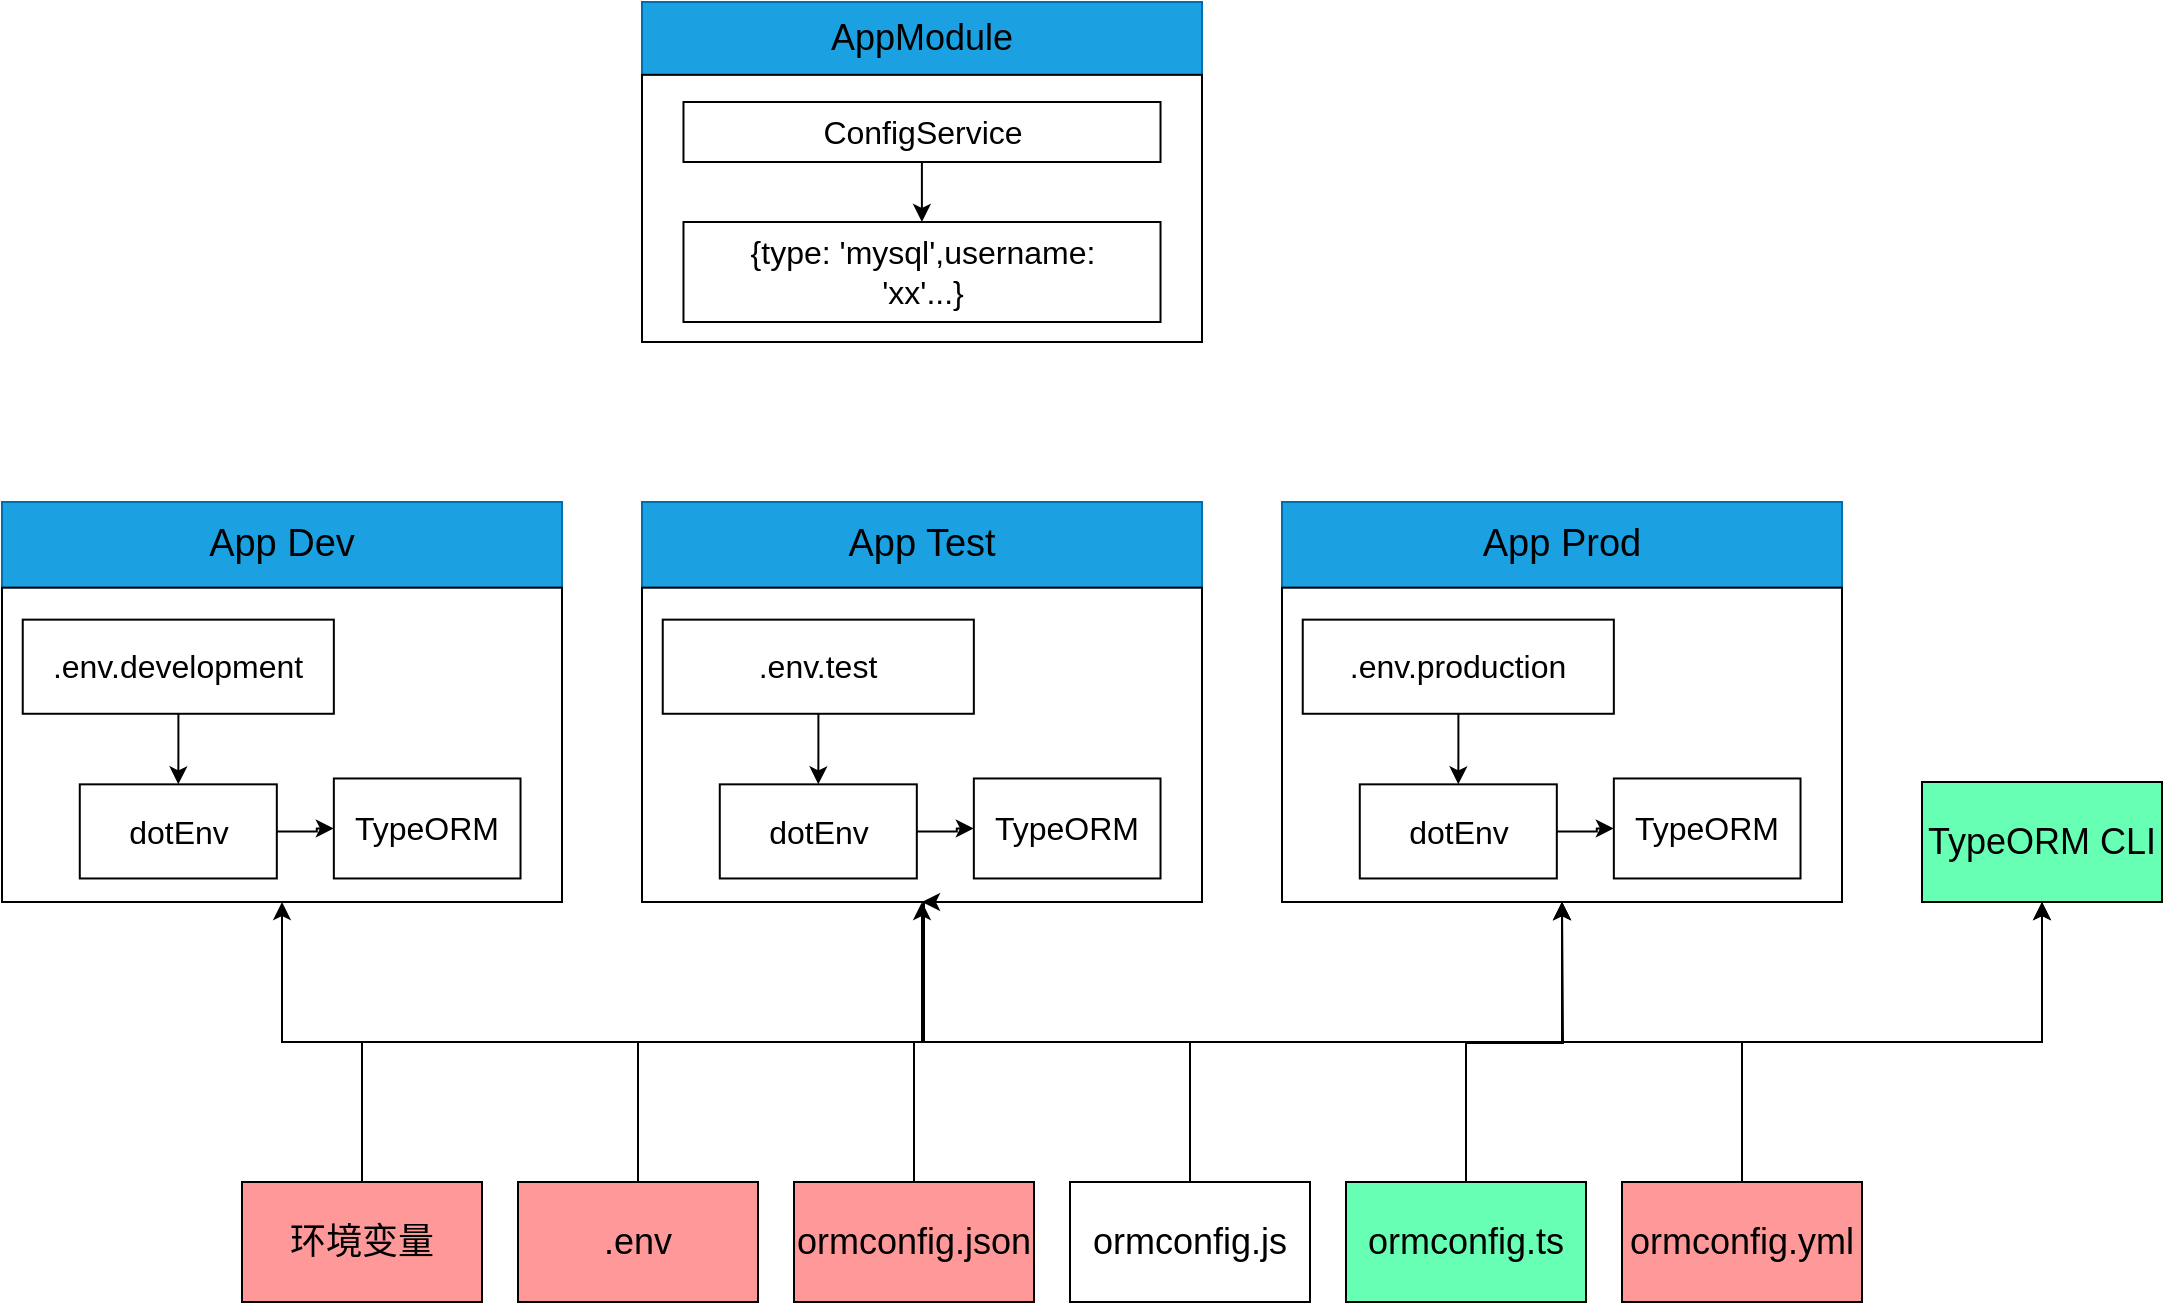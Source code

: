 <mxfile version="23.0.2" type="github">
  <diagram name="第 1 页" id="ZVVCxVtOo5jQRMP403fl">
    <mxGraphModel dx="2893" dy="1097" grid="1" gridSize="10" guides="1" tooltips="1" connect="1" arrows="1" fold="1" page="1" pageScale="1" pageWidth="827" pageHeight="1169" math="0" shadow="0">
      <root>
        <mxCell id="0" />
        <mxCell id="1" parent="0" />
        <mxCell id="D-83X_V-BnBp6cREbU82-21" value="" style="group" vertex="1" connectable="0" parent="1">
          <mxGeometry x="240" y="230" width="280" height="170" as="geometry" />
        </mxCell>
        <mxCell id="D-83X_V-BnBp6cREbU82-19" value="AppModule" style="rounded=0;whiteSpace=wrap;html=1;fillColor=#1ba1e2;strokeColor=#006EAF;fontColor=#000000;fontStyle=0;fontSize=18;" vertex="1" parent="D-83X_V-BnBp6cREbU82-21">
          <mxGeometry width="280" height="36.429" as="geometry" />
        </mxCell>
        <mxCell id="D-83X_V-BnBp6cREbU82-20" value="" style="rounded=0;whiteSpace=wrap;html=1;" vertex="1" parent="D-83X_V-BnBp6cREbU82-21">
          <mxGeometry y="36.43" width="280" height="133.57" as="geometry" />
        </mxCell>
        <mxCell id="D-83X_V-BnBp6cREbU82-27" value="" style="edgeStyle=orthogonalEdgeStyle;rounded=0;orthogonalLoop=1;jettySize=auto;html=1;" edge="1" parent="D-83X_V-BnBp6cREbU82-21" source="D-83X_V-BnBp6cREbU82-22" target="D-83X_V-BnBp6cREbU82-26">
          <mxGeometry relative="1" as="geometry" />
        </mxCell>
        <mxCell id="D-83X_V-BnBp6cREbU82-22" value="ConfigService" style="rounded=0;whiteSpace=wrap;html=1;fontSize=16;" vertex="1" parent="D-83X_V-BnBp6cREbU82-21">
          <mxGeometry x="20.741" y="50" width="238.519" height="30" as="geometry" />
        </mxCell>
        <mxCell id="D-83X_V-BnBp6cREbU82-26" value="{type: &#39;mysql&#39;,username:&lt;br&gt;&#39;xx&#39;...}" style="rounded=0;whiteSpace=wrap;html=1;fontSize=16;" vertex="1" parent="D-83X_V-BnBp6cREbU82-21">
          <mxGeometry x="20.741" y="110" width="238.519" height="50" as="geometry" />
        </mxCell>
        <mxCell id="D-83X_V-BnBp6cREbU82-68" value="" style="group" vertex="1" connectable="0" parent="1">
          <mxGeometry x="240" y="480" width="280" height="200" as="geometry" />
        </mxCell>
        <mxCell id="D-83X_V-BnBp6cREbU82-51" value="App Test" style="rounded=0;whiteSpace=wrap;html=1;fillColor=#1ba1e2;strokeColor=#006EAF;fontColor=#000000;fontStyle=0;fontSize=19;container=0;" vertex="1" parent="D-83X_V-BnBp6cREbU82-68">
          <mxGeometry width="280" height="42.857" as="geometry" />
        </mxCell>
        <mxCell id="D-83X_V-BnBp6cREbU82-52" value="" style="rounded=0;whiteSpace=wrap;html=1;container=0;" vertex="1" parent="D-83X_V-BnBp6cREbU82-68">
          <mxGeometry y="42.857" width="280" height="157.143" as="geometry" />
        </mxCell>
        <mxCell id="D-83X_V-BnBp6cREbU82-53" value=".env.test" style="rounded=0;whiteSpace=wrap;html=1;fontSize=16;container=0;" vertex="1" parent="D-83X_V-BnBp6cREbU82-68">
          <mxGeometry x="10.37" y="58.824" width="155.556" height="47.059" as="geometry" />
        </mxCell>
        <mxCell id="D-83X_V-BnBp6cREbU82-54" value="dotEnv" style="whiteSpace=wrap;html=1;fontSize=16;rounded=0;container=0;" vertex="1" parent="D-83X_V-BnBp6cREbU82-68">
          <mxGeometry x="38.889" y="141.176" width="98.519" height="47.059" as="geometry" />
        </mxCell>
        <mxCell id="D-83X_V-BnBp6cREbU82-55" value="" style="edgeStyle=orthogonalEdgeStyle;rounded=0;orthogonalLoop=1;jettySize=auto;html=1;" edge="1" parent="D-83X_V-BnBp6cREbU82-68" source="D-83X_V-BnBp6cREbU82-53" target="D-83X_V-BnBp6cREbU82-54">
          <mxGeometry relative="1" as="geometry" />
        </mxCell>
        <mxCell id="D-83X_V-BnBp6cREbU82-56" value="TypeORM" style="whiteSpace=wrap;html=1;fontSize=16;rounded=0;container=0;" vertex="1" parent="D-83X_V-BnBp6cREbU82-68">
          <mxGeometry x="165.926" y="138.235" width="93.333" height="50.0" as="geometry" />
        </mxCell>
        <mxCell id="D-83X_V-BnBp6cREbU82-57" value="" style="edgeStyle=orthogonalEdgeStyle;rounded=0;orthogonalLoop=1;jettySize=auto;html=1;" edge="1" parent="D-83X_V-BnBp6cREbU82-68" source="D-83X_V-BnBp6cREbU82-54" target="D-83X_V-BnBp6cREbU82-56">
          <mxGeometry relative="1" as="geometry" />
        </mxCell>
        <mxCell id="D-83X_V-BnBp6cREbU82-69" value="" style="group" vertex="1" connectable="0" parent="1">
          <mxGeometry x="-80" y="480" width="280" height="200" as="geometry" />
        </mxCell>
        <mxCell id="D-83X_V-BnBp6cREbU82-70" value="App Dev" style="rounded=0;whiteSpace=wrap;html=1;fillColor=#1ba1e2;strokeColor=#006EAF;fontColor=#000000;fontStyle=0;fontSize=19;container=0;" vertex="1" parent="D-83X_V-BnBp6cREbU82-69">
          <mxGeometry width="280" height="42.857" as="geometry" />
        </mxCell>
        <mxCell id="D-83X_V-BnBp6cREbU82-71" value="" style="rounded=0;whiteSpace=wrap;html=1;container=0;" vertex="1" parent="D-83X_V-BnBp6cREbU82-69">
          <mxGeometry y="42.857" width="280" height="157.143" as="geometry" />
        </mxCell>
        <mxCell id="D-83X_V-BnBp6cREbU82-72" value=".env.development" style="rounded=0;whiteSpace=wrap;html=1;fontSize=16;container=0;" vertex="1" parent="D-83X_V-BnBp6cREbU82-69">
          <mxGeometry x="10.37" y="58.824" width="155.556" height="47.059" as="geometry" />
        </mxCell>
        <mxCell id="D-83X_V-BnBp6cREbU82-73" value="dotEnv" style="whiteSpace=wrap;html=1;fontSize=16;rounded=0;container=0;" vertex="1" parent="D-83X_V-BnBp6cREbU82-69">
          <mxGeometry x="38.889" y="141.176" width="98.519" height="47.059" as="geometry" />
        </mxCell>
        <mxCell id="D-83X_V-BnBp6cREbU82-74" value="" style="edgeStyle=orthogonalEdgeStyle;rounded=0;orthogonalLoop=1;jettySize=auto;html=1;" edge="1" parent="D-83X_V-BnBp6cREbU82-69" source="D-83X_V-BnBp6cREbU82-72" target="D-83X_V-BnBp6cREbU82-73">
          <mxGeometry relative="1" as="geometry" />
        </mxCell>
        <mxCell id="D-83X_V-BnBp6cREbU82-75" value="TypeORM" style="whiteSpace=wrap;html=1;fontSize=16;rounded=0;container=0;" vertex="1" parent="D-83X_V-BnBp6cREbU82-69">
          <mxGeometry x="165.926" y="138.235" width="93.333" height="50.0" as="geometry" />
        </mxCell>
        <mxCell id="D-83X_V-BnBp6cREbU82-76" value="" style="edgeStyle=orthogonalEdgeStyle;rounded=0;orthogonalLoop=1;jettySize=auto;html=1;" edge="1" parent="D-83X_V-BnBp6cREbU82-69" source="D-83X_V-BnBp6cREbU82-73" target="D-83X_V-BnBp6cREbU82-75">
          <mxGeometry relative="1" as="geometry" />
        </mxCell>
        <mxCell id="D-83X_V-BnBp6cREbU82-77" value="" style="group" vertex="1" connectable="0" parent="1">
          <mxGeometry x="560" y="480" width="280" height="200" as="geometry" />
        </mxCell>
        <mxCell id="D-83X_V-BnBp6cREbU82-78" value="App Prod" style="rounded=0;whiteSpace=wrap;html=1;fillColor=#1ba1e2;strokeColor=#006EAF;fontColor=#000000;fontStyle=0;fontSize=19;container=0;" vertex="1" parent="D-83X_V-BnBp6cREbU82-77">
          <mxGeometry width="280" height="42.857" as="geometry" />
        </mxCell>
        <mxCell id="D-83X_V-BnBp6cREbU82-79" value="" style="rounded=0;whiteSpace=wrap;html=1;container=0;" vertex="1" parent="D-83X_V-BnBp6cREbU82-77">
          <mxGeometry y="42.857" width="280" height="157.143" as="geometry" />
        </mxCell>
        <mxCell id="D-83X_V-BnBp6cREbU82-80" value=".env.production" style="rounded=0;whiteSpace=wrap;html=1;fontSize=16;container=0;" vertex="1" parent="D-83X_V-BnBp6cREbU82-77">
          <mxGeometry x="10.37" y="58.824" width="155.556" height="47.059" as="geometry" />
        </mxCell>
        <mxCell id="D-83X_V-BnBp6cREbU82-81" value="dotEnv" style="whiteSpace=wrap;html=1;fontSize=16;rounded=0;container=0;" vertex="1" parent="D-83X_V-BnBp6cREbU82-77">
          <mxGeometry x="38.889" y="141.176" width="98.519" height="47.059" as="geometry" />
        </mxCell>
        <mxCell id="D-83X_V-BnBp6cREbU82-82" value="" style="edgeStyle=orthogonalEdgeStyle;rounded=0;orthogonalLoop=1;jettySize=auto;html=1;" edge="1" parent="D-83X_V-BnBp6cREbU82-77" source="D-83X_V-BnBp6cREbU82-80" target="D-83X_V-BnBp6cREbU82-81">
          <mxGeometry relative="1" as="geometry" />
        </mxCell>
        <mxCell id="D-83X_V-BnBp6cREbU82-83" value="TypeORM" style="whiteSpace=wrap;html=1;fontSize=16;rounded=0;container=0;" vertex="1" parent="D-83X_V-BnBp6cREbU82-77">
          <mxGeometry x="165.926" y="138.235" width="93.333" height="50.0" as="geometry" />
        </mxCell>
        <mxCell id="D-83X_V-BnBp6cREbU82-84" value="" style="edgeStyle=orthogonalEdgeStyle;rounded=0;orthogonalLoop=1;jettySize=auto;html=1;" edge="1" parent="D-83X_V-BnBp6cREbU82-77" source="D-83X_V-BnBp6cREbU82-81" target="D-83X_V-BnBp6cREbU82-83">
          <mxGeometry relative="1" as="geometry" />
        </mxCell>
        <mxCell id="D-83X_V-BnBp6cREbU82-120" style="edgeStyle=orthogonalEdgeStyle;rounded=0;orthogonalLoop=1;jettySize=auto;html=1;" edge="1" parent="1" source="D-83X_V-BnBp6cREbU82-85" target="D-83X_V-BnBp6cREbU82-71">
          <mxGeometry relative="1" as="geometry" />
        </mxCell>
        <mxCell id="D-83X_V-BnBp6cREbU82-121" style="edgeStyle=orthogonalEdgeStyle;rounded=0;orthogonalLoop=1;jettySize=auto;html=1;entryX=0.5;entryY=1;entryDx=0;entryDy=0;" edge="1" parent="1" source="D-83X_V-BnBp6cREbU82-85" target="D-83X_V-BnBp6cREbU82-52">
          <mxGeometry relative="1" as="geometry">
            <Array as="points">
              <mxPoint x="100" y="750" />
              <mxPoint x="380" y="750" />
            </Array>
          </mxGeometry>
        </mxCell>
        <mxCell id="D-83X_V-BnBp6cREbU82-85" value="环境变量" style="rounded=0;whiteSpace=wrap;html=1;fontSize=18;fillColor=#FF9999;" vertex="1" parent="1">
          <mxGeometry x="40" y="820" width="120" height="60" as="geometry" />
        </mxCell>
        <mxCell id="D-83X_V-BnBp6cREbU82-122" style="edgeStyle=orthogonalEdgeStyle;rounded=0;orthogonalLoop=1;jettySize=auto;html=1;entryX=0.5;entryY=1;entryDx=0;entryDy=0;" edge="1" parent="1" source="D-83X_V-BnBp6cREbU82-86" target="D-83X_V-BnBp6cREbU82-52">
          <mxGeometry relative="1" as="geometry">
            <mxPoint x="380" y="690" as="targetPoint" />
            <Array as="points">
              <mxPoint x="238" y="750" />
              <mxPoint x="381" y="750" />
            </Array>
          </mxGeometry>
        </mxCell>
        <mxCell id="D-83X_V-BnBp6cREbU82-86" value=".env" style="rounded=0;whiteSpace=wrap;html=1;fontSize=18;fillColor=#FF9999;" vertex="1" parent="1">
          <mxGeometry x="178" y="820" width="120" height="60" as="geometry" />
        </mxCell>
        <mxCell id="D-83X_V-BnBp6cREbU82-123" style="edgeStyle=orthogonalEdgeStyle;rounded=0;orthogonalLoop=1;jettySize=auto;html=1;entryX=0.5;entryY=1;entryDx=0;entryDy=0;" edge="1" parent="1" source="D-83X_V-BnBp6cREbU82-87" target="D-83X_V-BnBp6cREbU82-79">
          <mxGeometry relative="1" as="geometry">
            <Array as="points">
              <mxPoint x="376" y="750" />
              <mxPoint x="700" y="750" />
            </Array>
          </mxGeometry>
        </mxCell>
        <mxCell id="D-83X_V-BnBp6cREbU82-87" value="ormconfig.json" style="rounded=0;whiteSpace=wrap;html=1;fontSize=18;fillColor=#FF9999;" vertex="1" parent="1">
          <mxGeometry x="316" y="820" width="120" height="60" as="geometry" />
        </mxCell>
        <mxCell id="D-83X_V-BnBp6cREbU82-124" style="edgeStyle=orthogonalEdgeStyle;rounded=0;orthogonalLoop=1;jettySize=auto;html=1;entryX=0.5;entryY=1;entryDx=0;entryDy=0;" edge="1" parent="1" source="D-83X_V-BnBp6cREbU82-88" target="D-83X_V-BnBp6cREbU82-79">
          <mxGeometry relative="1" as="geometry" />
        </mxCell>
        <mxCell id="D-83X_V-BnBp6cREbU82-88" value="ormconfig.js" style="rounded=0;whiteSpace=wrap;html=1;fontSize=18;" vertex="1" parent="1">
          <mxGeometry x="454" y="820" width="120" height="60" as="geometry" />
        </mxCell>
        <mxCell id="D-83X_V-BnBp6cREbU82-125" style="edgeStyle=orthogonalEdgeStyle;rounded=0;orthogonalLoop=1;jettySize=auto;html=1;" edge="1" parent="1" source="D-83X_V-BnBp6cREbU82-89">
          <mxGeometry relative="1" as="geometry">
            <mxPoint x="700" y="680" as="targetPoint" />
          </mxGeometry>
        </mxCell>
        <mxCell id="D-83X_V-BnBp6cREbU82-127" style="edgeStyle=orthogonalEdgeStyle;rounded=0;orthogonalLoop=1;jettySize=auto;html=1;entryX=0.5;entryY=1;entryDx=0;entryDy=0;" edge="1" parent="1" source="D-83X_V-BnBp6cREbU82-89" target="D-83X_V-BnBp6cREbU82-91">
          <mxGeometry relative="1" as="geometry">
            <Array as="points">
              <mxPoint x="652" y="750" />
              <mxPoint x="940" y="750" />
            </Array>
          </mxGeometry>
        </mxCell>
        <mxCell id="D-83X_V-BnBp6cREbU82-89" value="ormconfig.ts" style="rounded=0;whiteSpace=wrap;html=1;fontSize=18;fillColor=#66FFB3;" vertex="1" parent="1">
          <mxGeometry x="592" y="820" width="120" height="60" as="geometry" />
        </mxCell>
        <mxCell id="D-83X_V-BnBp6cREbU82-126" style="edgeStyle=orthogonalEdgeStyle;rounded=0;orthogonalLoop=1;jettySize=auto;html=1;entryX=0.5;entryY=1;entryDx=0;entryDy=0;" edge="1" parent="1" source="D-83X_V-BnBp6cREbU82-90" target="D-83X_V-BnBp6cREbU82-91">
          <mxGeometry relative="1" as="geometry">
            <Array as="points">
              <mxPoint x="790" y="750" />
              <mxPoint x="940" y="750" />
            </Array>
          </mxGeometry>
        </mxCell>
        <mxCell id="D-83X_V-BnBp6cREbU82-90" value="ormconfig.yml" style="rounded=0;whiteSpace=wrap;html=1;fontSize=18;fillColor=#FF9999;" vertex="1" parent="1">
          <mxGeometry x="730" y="820" width="120" height="60" as="geometry" />
        </mxCell>
        <mxCell id="D-83X_V-BnBp6cREbU82-91" value="TypeORM CLI" style="rounded=0;whiteSpace=wrap;html=1;fontSize=18;fillColor=#66FFB3;" vertex="1" parent="1">
          <mxGeometry x="880" y="620" width="120" height="60" as="geometry" />
        </mxCell>
      </root>
    </mxGraphModel>
  </diagram>
</mxfile>
